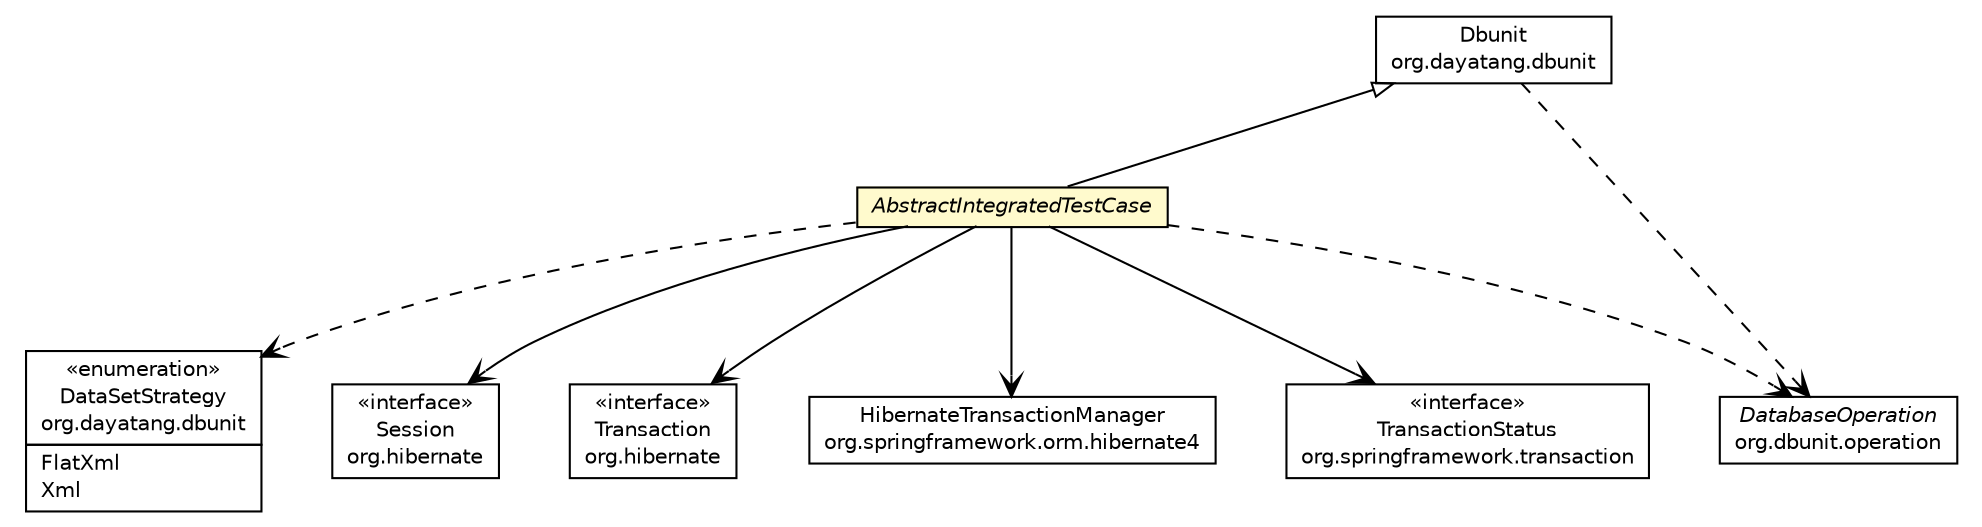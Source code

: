 #!/usr/local/bin/dot
#
# Class diagram 
# Generated by UMLGraph version R5_6_6-8-g8d7759 (http://www.umlgraph.org/)
#

digraph G {
	edge [fontname="Helvetica",fontsize=10,labelfontname="Helvetica",labelfontsize=10];
	node [fontname="Helvetica",fontsize=10,shape=plaintext];
	nodesep=0.25;
	ranksep=0.5;
	// org.dayatang.dbunit.Dbunit
	c21932 [label=<<table title="org.dayatang.dbunit.Dbunit" border="0" cellborder="1" cellspacing="0" cellpadding="2" port="p" href="../dbunit/Dbunit.html">
		<tr><td><table border="0" cellspacing="0" cellpadding="1">
<tr><td align="center" balign="center"> Dbunit </td></tr>
<tr><td align="center" balign="center"> org.dayatang.dbunit </td></tr>
		</table></td></tr>
		</table>>, URL="../dbunit/Dbunit.html", fontname="Helvetica", fontcolor="black", fontsize=10.0];
	// org.dayatang.dbunit.DataSetStrategy
	c21933 [label=<<table title="org.dayatang.dbunit.DataSetStrategy" border="0" cellborder="1" cellspacing="0" cellpadding="2" port="p" href="../dbunit/DataSetStrategy.html">
		<tr><td><table border="0" cellspacing="0" cellpadding="1">
<tr><td align="center" balign="center"> &#171;enumeration&#187; </td></tr>
<tr><td align="center" balign="center"> DataSetStrategy </td></tr>
<tr><td align="center" balign="center"> org.dayatang.dbunit </td></tr>
		</table></td></tr>
		<tr><td><table border="0" cellspacing="0" cellpadding="1">
<tr><td align="left" balign="left"> FlatXml </td></tr>
<tr><td align="left" balign="left"> Xml </td></tr>
		</table></td></tr>
		</table>>, URL="../dbunit/DataSetStrategy.html", fontname="Helvetica", fontcolor="black", fontsize=10.0];
	// org.dayatang.springtest.AbstractIntegratedTestCase
	c21979 [label=<<table title="org.dayatang.springtest.AbstractIntegratedTestCase" border="0" cellborder="1" cellspacing="0" cellpadding="2" port="p" bgcolor="lemonChiffon" href="./AbstractIntegratedTestCase.html">
		<tr><td><table border="0" cellspacing="0" cellpadding="1">
<tr><td align="center" balign="center"><font face="Helvetica-Oblique"> AbstractIntegratedTestCase </font></td></tr>
		</table></td></tr>
		</table>>, URL="./AbstractIntegratedTestCase.html", fontname="Helvetica", fontcolor="black", fontsize=10.0];
	//org.dayatang.springtest.AbstractIntegratedTestCase extends org.dayatang.dbunit.Dbunit
	c21932:p -> c21979:p [dir=back,arrowtail=empty];
	// org.dayatang.springtest.AbstractIntegratedTestCase NAVASSOC org.hibernate.Session
	c21979:p -> c22075:p [taillabel="", label=" "headlabel="", fontname="Helvetica", fontcolor="black", fontsize=10.0, color="black", arrowhead=open];
	// org.dayatang.springtest.AbstractIntegratedTestCase NAVASSOC org.hibernate.Transaction
	c21979:p -> c22078:p [taillabel="", label=" "headlabel="", fontname="Helvetica", fontcolor="black", fontsize=10.0, color="black", arrowhead=open];
	// org.dayatang.springtest.AbstractIntegratedTestCase NAVASSOC org.springframework.orm.hibernate4.HibernateTransactionManager
	c21979:p -> c22089:p [taillabel="", label=" "headlabel="", fontname="Helvetica", fontcolor="black", fontsize=10.0, color="black", arrowhead=open];
	// org.dayatang.springtest.AbstractIntegratedTestCase NAVASSOC org.springframework.transaction.TransactionStatus
	c21979:p -> c22092:p [taillabel="", label=" "headlabel="", fontname="Helvetica", fontcolor="black", fontsize=10.0, color="black", arrowhead=open];
	// org.dayatang.dbunit.Dbunit DEPEND org.dbunit.operation.DatabaseOperation
	c21932:p -> c22093:p [taillabel="", label=" "headlabel="", fontname="Helvetica", fontcolor="black", fontsize=10.0, color="black", arrowhead=open, style=dashed];
	// org.dayatang.springtest.AbstractIntegratedTestCase DEPEND org.dbunit.operation.DatabaseOperation
	c21979:p -> c22093:p [taillabel="", label=" "headlabel="", fontname="Helvetica", fontcolor="black", fontsize=10.0, color="black", arrowhead=open, style=dashed];
	// org.dayatang.springtest.AbstractIntegratedTestCase DEPEND org.dayatang.dbunit.DataSetStrategy
	c21979:p -> c21933:p [taillabel="", label=" "headlabel="", fontname="Helvetica", fontcolor="black", fontsize=10.0, color="black", arrowhead=open, style=dashed];
	// org.springframework.orm.hibernate4.HibernateTransactionManager
	c22089 [label=<<table title="org.springframework.orm.hibernate4.HibernateTransactionManager" border="0" cellborder="1" cellspacing="0" cellpadding="2" port="p" href="http://java.sun.com/j2se/1.4.2/docs/api/org/springframework/orm/hibernate4/HibernateTransactionManager.html">
		<tr><td><table border="0" cellspacing="0" cellpadding="1">
<tr><td align="center" balign="center"> HibernateTransactionManager </td></tr>
<tr><td align="center" balign="center"> org.springframework.orm.hibernate4 </td></tr>
		</table></td></tr>
		</table>>, URL="http://java.sun.com/j2se/1.4.2/docs/api/org/springframework/orm/hibernate4/HibernateTransactionManager.html", fontname="Helvetica", fontcolor="black", fontsize=10.0];
	// org.hibernate.Transaction
	c22078 [label=<<table title="org.hibernate.Transaction" border="0" cellborder="1" cellspacing="0" cellpadding="2" port="p" href="http://java.sun.com/j2se/1.4.2/docs/api/org/hibernate/Transaction.html">
		<tr><td><table border="0" cellspacing="0" cellpadding="1">
<tr><td align="center" balign="center"> &#171;interface&#187; </td></tr>
<tr><td align="center" balign="center"> Transaction </td></tr>
<tr><td align="center" balign="center"> org.hibernate </td></tr>
		</table></td></tr>
		</table>>, URL="http://java.sun.com/j2se/1.4.2/docs/api/org/hibernate/Transaction.html", fontname="Helvetica", fontcolor="black", fontsize=10.0];
	// org.hibernate.Session
	c22075 [label=<<table title="org.hibernate.Session" border="0" cellborder="1" cellspacing="0" cellpadding="2" port="p" href="http://java.sun.com/j2se/1.4.2/docs/api/org/hibernate/Session.html">
		<tr><td><table border="0" cellspacing="0" cellpadding="1">
<tr><td align="center" balign="center"> &#171;interface&#187; </td></tr>
<tr><td align="center" balign="center"> Session </td></tr>
<tr><td align="center" balign="center"> org.hibernate </td></tr>
		</table></td></tr>
		</table>>, URL="http://java.sun.com/j2se/1.4.2/docs/api/org/hibernate/Session.html", fontname="Helvetica", fontcolor="black", fontsize=10.0];
	// org.springframework.transaction.TransactionStatus
	c22092 [label=<<table title="org.springframework.transaction.TransactionStatus" border="0" cellborder="1" cellspacing="0" cellpadding="2" port="p" href="http://java.sun.com/j2se/1.4.2/docs/api/org/springframework/transaction/TransactionStatus.html">
		<tr><td><table border="0" cellspacing="0" cellpadding="1">
<tr><td align="center" balign="center"> &#171;interface&#187; </td></tr>
<tr><td align="center" balign="center"> TransactionStatus </td></tr>
<tr><td align="center" balign="center"> org.springframework.transaction </td></tr>
		</table></td></tr>
		</table>>, URL="http://java.sun.com/j2se/1.4.2/docs/api/org/springframework/transaction/TransactionStatus.html", fontname="Helvetica", fontcolor="black", fontsize=10.0];
	// org.dbunit.operation.DatabaseOperation
	c22093 [label=<<table title="org.dbunit.operation.DatabaseOperation" border="0" cellborder="1" cellspacing="0" cellpadding="2" port="p" href="http://java.sun.com/j2se/1.4.2/docs/api/org/dbunit/operation/DatabaseOperation.html">
		<tr><td><table border="0" cellspacing="0" cellpadding="1">
<tr><td align="center" balign="center"><font face="Helvetica-Oblique"> DatabaseOperation </font></td></tr>
<tr><td align="center" balign="center"> org.dbunit.operation </td></tr>
		</table></td></tr>
		</table>>, URL="http://java.sun.com/j2se/1.4.2/docs/api/org/dbunit/operation/DatabaseOperation.html", fontname="Helvetica", fontcolor="black", fontsize=10.0];
}

